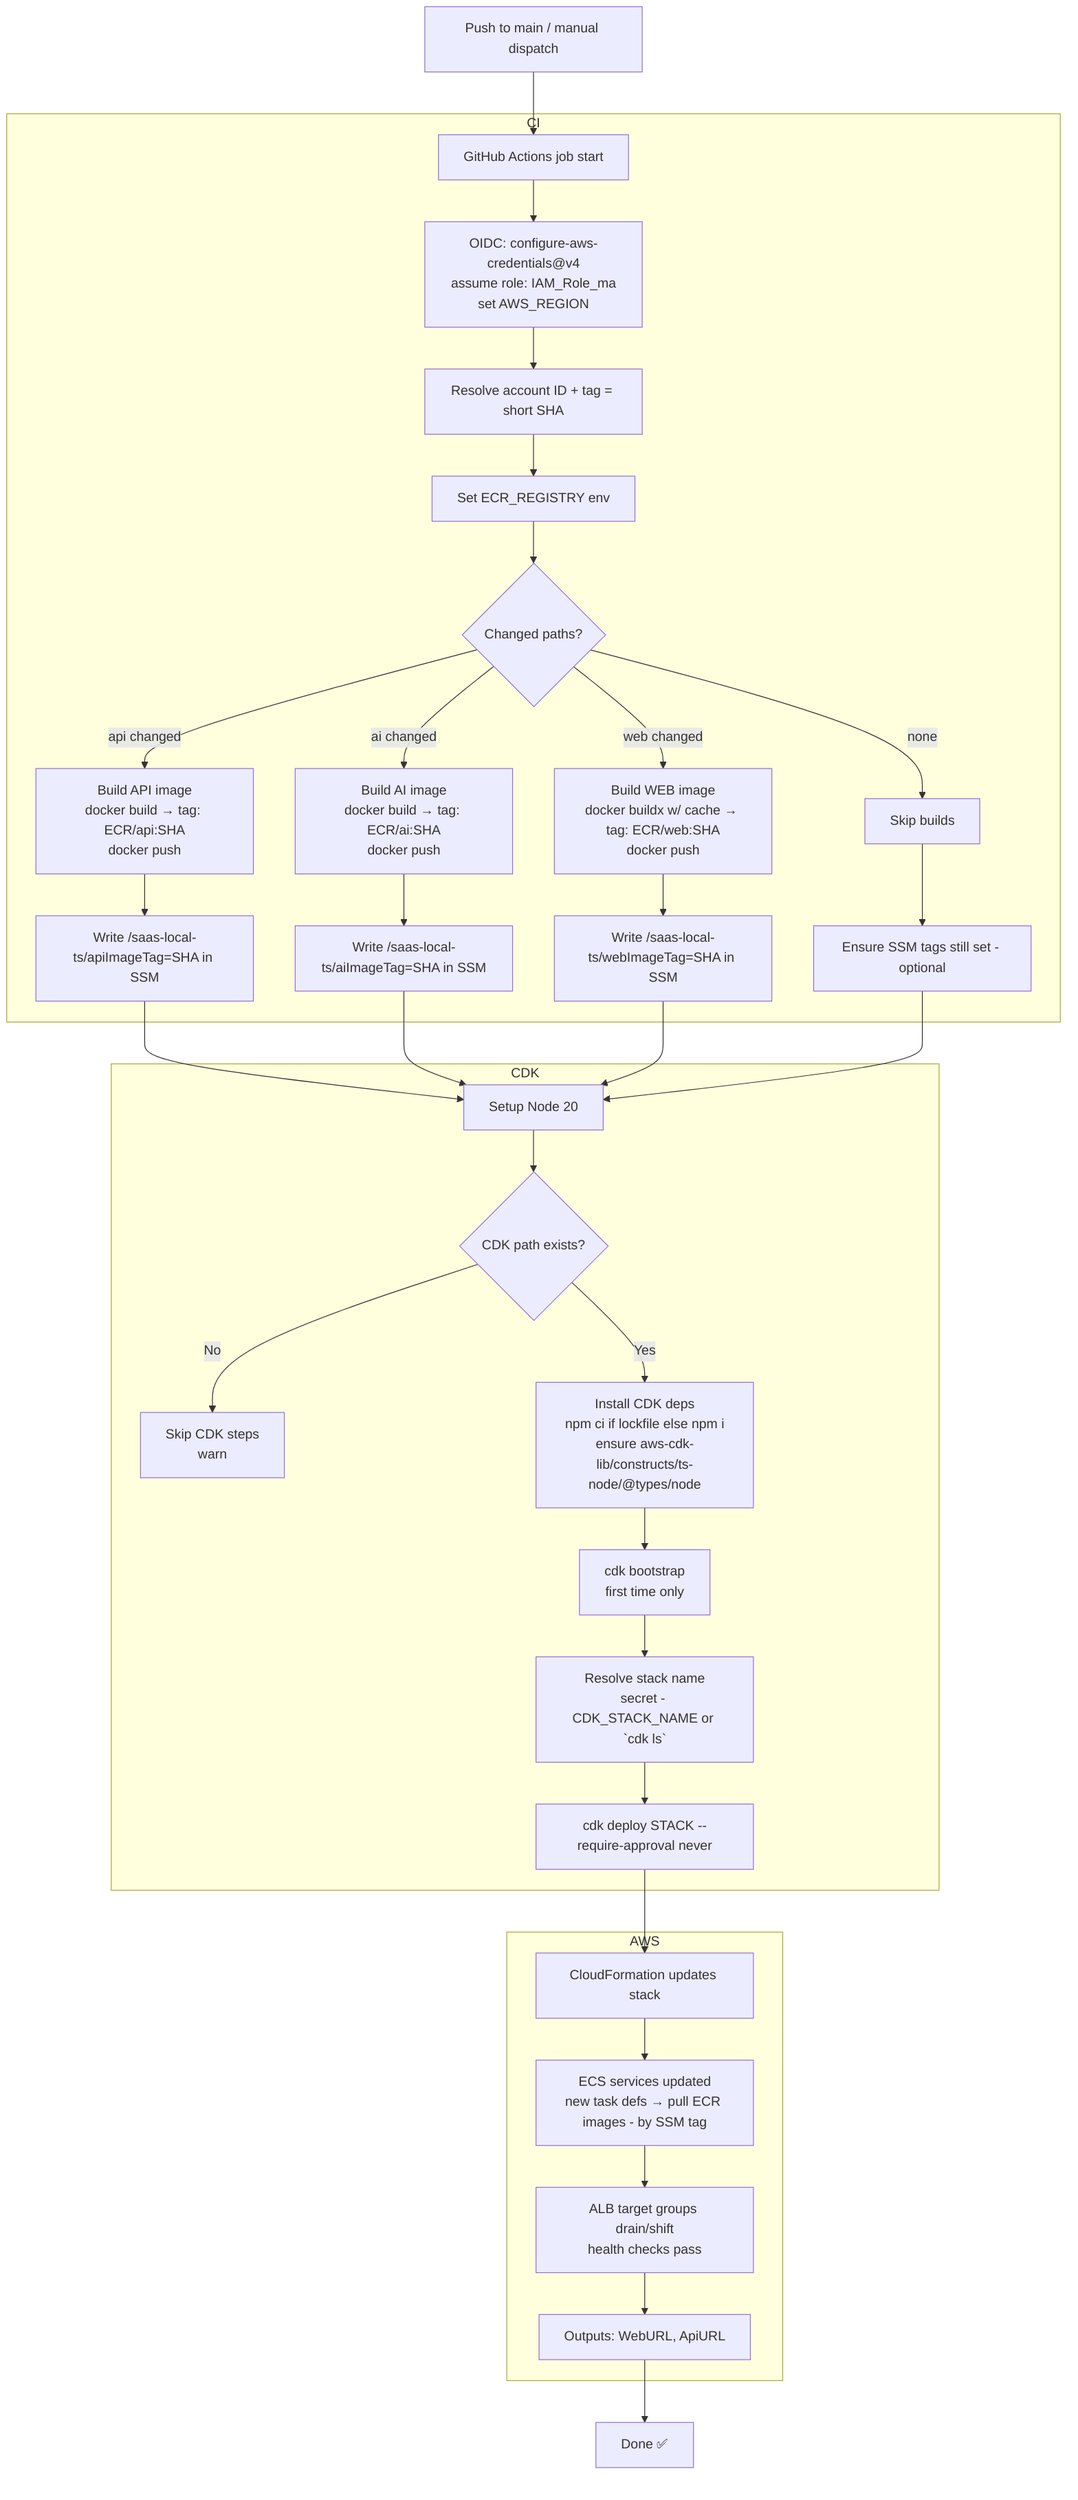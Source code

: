 flowchart TD
  A[Push to main / manual dispatch] --> B[GitHub Actions job start]

  subgraph CI
    B --> C[OIDC: configure-aws-credentials@v4<br/>assume role: IAM_Role_ma<br/>set AWS_REGION]
    C --> D[Resolve account ID + tag = short SHA]
    D --> E[Set ECR_REGISTRY env]
    E --> F{Changed paths?}
    F -->|api changed| G[Build API image<br/>docker build → tag: ECR/api:SHA<br/>docker push]
    F -->|ai changed| H[Build AI image<br/>docker build → tag: ECR/ai:SHA<br/>docker push]
    F -->|web changed| I[Build WEB image<br/>docker buildx w/ cache → tag: ECR/web:SHA<br/>docker push]
    F -->|none| J[Skip builds]
    G --> K[Write /saas-local-ts/apiImageTag=SHA in SSM]
    H --> L[Write /saas-local-ts/aiImageTag=SHA in SSM]
    I --> M[Write /saas-local-ts/webImageTag=SHA in SSM]
    J --> N[Ensure SSM tags still set - optional]
  end

  subgraph CDK
    K --> O[Setup Node 20]
    L --> O
    M --> O
    N --> O
    O --> P{CDK path exists?}
    P -->|No| Q[Skip CDK steps<br/> warn]
    P -->|Yes| R[Install CDK deps<br/>npm ci if lockfile else npm i<br/>ensure aws-cdk-lib/constructs/ts-node/@types/node]
    R --> S[cdk bootstrap<br/> first time only]
    S --> T[Resolve stack name<br/>secret - CDK_STACK_NAME or `cdk ls`]
    T --> U[cdk deploy STACK --require-approval never]
  end

  subgraph AWS
    U --> V[CloudFormation updates stack]
    V --> W[ECS services updated<br/>new task defs → pull ECR images - by SSM tag]
    W --> X[ALB target groups drain/shift<br/>health checks pass]
    X --> Y[Outputs: WebURL, ApiURL]
  end

  Y --> Z[Done ✅]